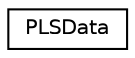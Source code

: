 digraph "Graphical Class Hierarchy"
{
  edge [fontname="Helvetica",fontsize="10",labelfontname="Helvetica",labelfontsize="10"];
  node [fontname="Helvetica",fontsize="10",shape=record];
  rankdir="LR";
  Node1 [label="PLSData",height=0.2,width=0.4,color="black", fillcolor="white", style="filled",URL="$class_p_l_s_data.html"];
}
